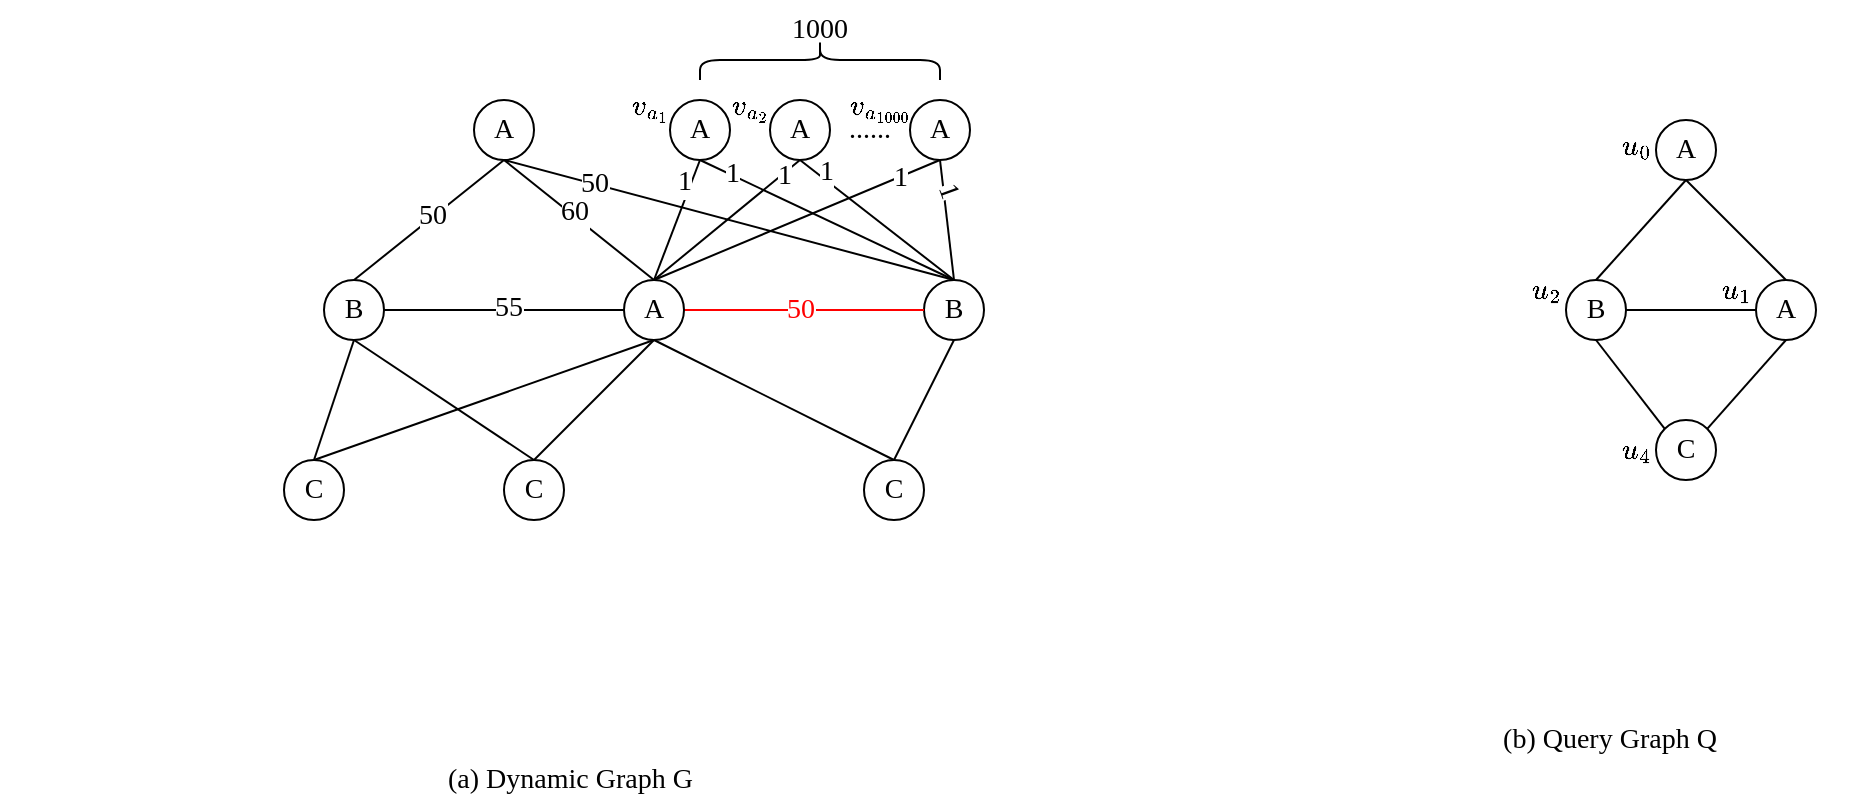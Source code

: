 <mxfile version="22.0.8" type="github">
  <diagram name="第 1 页" id="Gx3ybS0Sp8oPj3K3Cdt6">
    <mxGraphModel dx="1434" dy="830" grid="1" gridSize="10" guides="1" tooltips="1" connect="1" arrows="1" fold="1" page="1" pageScale="1" pageWidth="1169" pageHeight="1654" math="1" shadow="0">
      <root>
        <mxCell id="0" />
        <mxCell id="1" parent="0" />
        <mxCell id="7h3kgbNx5G_SMpX5QsYo-158" style="edgeStyle=none;shape=connector;rounded=0;orthogonalLoop=1;jettySize=auto;html=1;exitX=0.5;exitY=1;exitDx=0;exitDy=0;entryX=0.5;entryY=0;entryDx=0;entryDy=0;labelBackgroundColor=default;strokeColor=default;align=center;verticalAlign=middle;fontFamily=Times New Roman;fontSize=14;fontColor=default;endArrow=none;endFill=0;" edge="1" parent="1" source="7h3kgbNx5G_SMpX5QsYo-160" target="7h3kgbNx5G_SMpX5QsYo-162">
          <mxGeometry relative="1" as="geometry" />
        </mxCell>
        <mxCell id="7h3kgbNx5G_SMpX5QsYo-159" style="edgeStyle=none;shape=connector;rounded=0;orthogonalLoop=1;jettySize=auto;html=1;exitX=0.5;exitY=1;exitDx=0;exitDy=0;entryX=0.5;entryY=0;entryDx=0;entryDy=0;labelBackgroundColor=default;strokeColor=default;align=center;verticalAlign=middle;fontFamily=Times New Roman;fontSize=14;fontColor=default;endArrow=none;endFill=0;" edge="1" parent="1" source="7h3kgbNx5G_SMpX5QsYo-160" target="7h3kgbNx5G_SMpX5QsYo-166">
          <mxGeometry relative="1" as="geometry" />
        </mxCell>
        <mxCell id="7h3kgbNx5G_SMpX5QsYo-160" value="A" style="ellipse;whiteSpace=wrap;html=1;aspect=fixed;fontFamily=Times New Roman;fontSize=14;" vertex="1" parent="1">
          <mxGeometry x="866" y="120" width="30" height="30" as="geometry" />
        </mxCell>
        <mxCell id="7h3kgbNx5G_SMpX5QsYo-161" style="edgeStyle=none;shape=connector;rounded=0;orthogonalLoop=1;jettySize=auto;html=1;exitX=0.5;exitY=1;exitDx=0;exitDy=0;entryX=1;entryY=0;entryDx=0;entryDy=0;labelBackgroundColor=default;strokeColor=default;align=center;verticalAlign=middle;fontFamily=Times New Roman;fontSize=14;fontColor=default;endArrow=none;endFill=0;" edge="1" parent="1" source="7h3kgbNx5G_SMpX5QsYo-162" target="7h3kgbNx5G_SMpX5QsYo-168">
          <mxGeometry relative="1" as="geometry" />
        </mxCell>
        <mxCell id="7h3kgbNx5G_SMpX5QsYo-162" value="A" style="ellipse;whiteSpace=wrap;html=1;aspect=fixed;fontFamily=Times New Roman;fontSize=14;" vertex="1" parent="1">
          <mxGeometry x="916" y="200" width="30" height="30" as="geometry" />
        </mxCell>
        <mxCell id="7h3kgbNx5G_SMpX5QsYo-163" style="edgeStyle=none;shape=connector;rounded=0;orthogonalLoop=1;jettySize=auto;html=1;exitX=1;exitY=0.5;exitDx=0;exitDy=0;entryX=0;entryY=0.5;entryDx=0;entryDy=0;labelBackgroundColor=default;strokeColor=default;align=center;verticalAlign=middle;fontFamily=Times New Roman;fontSize=14;fontColor=default;endArrow=none;endFill=0;" edge="1" parent="1" source="7h3kgbNx5G_SMpX5QsYo-166" target="7h3kgbNx5G_SMpX5QsYo-162">
          <mxGeometry relative="1" as="geometry" />
        </mxCell>
        <mxCell id="7h3kgbNx5G_SMpX5QsYo-164" style="edgeStyle=none;shape=connector;rounded=0;orthogonalLoop=1;jettySize=auto;html=1;exitX=0.5;exitY=1;exitDx=0;exitDy=0;entryX=0;entryY=0;entryDx=0;entryDy=0;labelBackgroundColor=default;strokeColor=default;align=center;verticalAlign=middle;fontFamily=Times New Roman;fontSize=14;fontColor=default;endArrow=none;endFill=0;" edge="1" parent="1" source="7h3kgbNx5G_SMpX5QsYo-166" target="7h3kgbNx5G_SMpX5QsYo-168">
          <mxGeometry relative="1" as="geometry" />
        </mxCell>
        <mxCell id="7h3kgbNx5G_SMpX5QsYo-166" value="B" style="ellipse;whiteSpace=wrap;html=1;aspect=fixed;fontFamily=Times New Roman;fontSize=14;" vertex="1" parent="1">
          <mxGeometry x="821" y="200" width="30" height="30" as="geometry" />
        </mxCell>
        <mxCell id="7h3kgbNx5G_SMpX5QsYo-168" value="C" style="ellipse;whiteSpace=wrap;html=1;aspect=fixed;fontFamily=Times New Roman;fontSize=14;" vertex="1" parent="1">
          <mxGeometry x="866" y="270" width="30" height="30" as="geometry" />
        </mxCell>
        <mxCell id="7h3kgbNx5G_SMpX5QsYo-172" value="$$u_0$$" style="text;html=1;strokeColor=none;fillColor=none;align=center;verticalAlign=middle;whiteSpace=wrap;rounded=0;fontSize=14;fontFamily=Times New Roman;fontColor=default;" vertex="1" parent="1">
          <mxGeometry x="826" y="118" width="60" height="30" as="geometry" />
        </mxCell>
        <mxCell id="7h3kgbNx5G_SMpX5QsYo-173" value="$$u_1$$" style="text;html=1;strokeColor=none;fillColor=none;align=center;verticalAlign=middle;whiteSpace=wrap;rounded=0;fontSize=14;fontFamily=Times New Roman;fontColor=default;" vertex="1" parent="1">
          <mxGeometry x="876" y="190" width="60" height="30" as="geometry" />
        </mxCell>
        <mxCell id="7h3kgbNx5G_SMpX5QsYo-174" value="$$u_2$$" style="text;html=1;strokeColor=none;fillColor=none;align=center;verticalAlign=middle;whiteSpace=wrap;rounded=0;fontSize=14;fontFamily=Times New Roman;fontColor=default;" vertex="1" parent="1">
          <mxGeometry x="781" y="190" width="60" height="30" as="geometry" />
        </mxCell>
        <mxCell id="7h3kgbNx5G_SMpX5QsYo-176" value="$$u_4$$" style="text;html=1;strokeColor=none;fillColor=none;align=center;verticalAlign=middle;whiteSpace=wrap;rounded=0;fontSize=14;fontFamily=Times New Roman;fontColor=default;" vertex="1" parent="1">
          <mxGeometry x="826" y="270" width="60" height="30" as="geometry" />
        </mxCell>
        <mxCell id="7h3kgbNx5G_SMpX5QsYo-178" value="(b) Query Graph Q" style="text;html=1;strokeColor=none;fillColor=none;align=center;verticalAlign=middle;whiteSpace=wrap;rounded=0;fontSize=14;fontFamily=Times New Roman;fontColor=default;" vertex="1" parent="1">
          <mxGeometry x="723" y="420" width="240" height="20" as="geometry" />
        </mxCell>
        <mxCell id="7h3kgbNx5G_SMpX5QsYo-179" style="edgeStyle=none;shape=connector;rounded=0;orthogonalLoop=1;jettySize=auto;html=1;exitX=0.5;exitY=1;exitDx=0;exitDy=0;entryX=0.5;entryY=0;entryDx=0;entryDy=0;labelBackgroundColor=default;strokeColor=default;align=center;verticalAlign=middle;fontFamily=Times New Roman;fontSize=14;fontColor=default;endArrow=none;endFill=0;" edge="1" parent="1" source="7h3kgbNx5G_SMpX5QsYo-185" target="7h3kgbNx5G_SMpX5QsYo-196">
          <mxGeometry relative="1" as="geometry" />
        </mxCell>
        <mxCell id="7h3kgbNx5G_SMpX5QsYo-180" value="50" style="edgeLabel;html=1;align=center;verticalAlign=middle;resizable=0;points=[];fontSize=14;fontFamily=Times New Roman;fontColor=default;" vertex="1" connectable="0" parent="7h3kgbNx5G_SMpX5QsYo-179">
          <mxGeometry x="-0.091" y="-4" relative="1" as="geometry">
            <mxPoint y="4" as="offset" />
          </mxGeometry>
        </mxCell>
        <mxCell id="7h3kgbNx5G_SMpX5QsYo-181" style="edgeStyle=none;shape=connector;rounded=0;orthogonalLoop=1;jettySize=auto;html=1;exitX=0.5;exitY=1;exitDx=0;exitDy=0;entryX=0.5;entryY=0;entryDx=0;entryDy=0;labelBackgroundColor=default;strokeColor=default;align=center;verticalAlign=middle;fontFamily=Times New Roman;fontSize=14;fontColor=default;endArrow=none;endFill=0;" edge="1" parent="1" source="7h3kgbNx5G_SMpX5QsYo-185" target="7h3kgbNx5G_SMpX5QsYo-229">
          <mxGeometry relative="1" as="geometry" />
        </mxCell>
        <mxCell id="7h3kgbNx5G_SMpX5QsYo-182" value="60" style="edgeLabel;html=1;align=center;verticalAlign=middle;resizable=0;points=[];fontSize=14;fontFamily=Times New Roman;fontColor=default;rotation=0;" vertex="1" connectable="0" parent="7h3kgbNx5G_SMpX5QsYo-181">
          <mxGeometry x="-0.1" y="2" relative="1" as="geometry">
            <mxPoint as="offset" />
          </mxGeometry>
        </mxCell>
        <mxCell id="7h3kgbNx5G_SMpX5QsYo-183" style="edgeStyle=none;shape=connector;rounded=0;orthogonalLoop=1;jettySize=auto;html=1;exitX=0.5;exitY=1;exitDx=0;exitDy=0;entryX=0.5;entryY=0;entryDx=0;entryDy=0;labelBackgroundColor=default;strokeColor=default;align=center;verticalAlign=middle;fontFamily=Times New Roman;fontSize=14;fontColor=default;endArrow=none;endFill=0;" edge="1" parent="1" source="7h3kgbNx5G_SMpX5QsYo-185" target="7h3kgbNx5G_SMpX5QsYo-206">
          <mxGeometry relative="1" as="geometry" />
        </mxCell>
        <mxCell id="7h3kgbNx5G_SMpX5QsYo-184" value="50" style="edgeLabel;html=1;align=center;verticalAlign=middle;resizable=0;points=[];fontSize=14;fontFamily=Times New Roman;fontColor=default;" vertex="1" connectable="0" parent="7h3kgbNx5G_SMpX5QsYo-183">
          <mxGeometry x="-0.641" y="1" relative="1" as="geometry">
            <mxPoint x="4" y="2" as="offset" />
          </mxGeometry>
        </mxCell>
        <mxCell id="7h3kgbNx5G_SMpX5QsYo-185" value="A" style="ellipse;whiteSpace=wrap;html=1;aspect=fixed;fontFamily=Times New Roman;fontSize=14;" vertex="1" parent="1">
          <mxGeometry x="275" y="110" width="30" height="30" as="geometry" />
        </mxCell>
        <mxCell id="7h3kgbNx5G_SMpX5QsYo-186" style="edgeStyle=none;shape=connector;rounded=0;orthogonalLoop=1;jettySize=auto;html=1;exitX=1;exitY=0.5;exitDx=0;exitDy=0;entryX=0;entryY=0.5;entryDx=0;entryDy=0;labelBackgroundColor=default;strokeColor=default;align=center;verticalAlign=middle;fontFamily=Times New Roman;fontSize=14;fontColor=default;endArrow=none;endFill=0;" edge="1" parent="1" source="7h3kgbNx5G_SMpX5QsYo-196" target="7h3kgbNx5G_SMpX5QsYo-229">
          <mxGeometry relative="1" as="geometry" />
        </mxCell>
        <mxCell id="7h3kgbNx5G_SMpX5QsYo-187" value="55" style="edgeLabel;html=1;align=center;verticalAlign=middle;resizable=0;points=[];fontSize=14;fontFamily=Times New Roman;fontColor=default;" vertex="1" connectable="0" parent="7h3kgbNx5G_SMpX5QsYo-186">
          <mxGeometry x="0.021" y="1" relative="1" as="geometry">
            <mxPoint as="offset" />
          </mxGeometry>
        </mxCell>
        <mxCell id="7h3kgbNx5G_SMpX5QsYo-320" style="rounded=0;orthogonalLoop=1;jettySize=auto;html=1;exitX=0.5;exitY=1;exitDx=0;exitDy=0;entryX=0.5;entryY=0;entryDx=0;entryDy=0;endArrow=none;endFill=0;" edge="1" parent="1" source="7h3kgbNx5G_SMpX5QsYo-196" target="7h3kgbNx5G_SMpX5QsYo-315">
          <mxGeometry relative="1" as="geometry" />
        </mxCell>
        <mxCell id="7h3kgbNx5G_SMpX5QsYo-325" style="edgeStyle=none;shape=connector;rounded=0;orthogonalLoop=1;jettySize=auto;html=1;exitX=0.5;exitY=1;exitDx=0;exitDy=0;entryX=0.5;entryY=0;entryDx=0;entryDy=0;labelBackgroundColor=default;strokeColor=default;align=center;verticalAlign=middle;fontFamily=Helvetica;fontSize=11;fontColor=default;endArrow=none;endFill=0;" edge="1" parent="1" source="7h3kgbNx5G_SMpX5QsYo-196" target="7h3kgbNx5G_SMpX5QsYo-323">
          <mxGeometry relative="1" as="geometry" />
        </mxCell>
        <mxCell id="7h3kgbNx5G_SMpX5QsYo-196" value="B" style="ellipse;whiteSpace=wrap;html=1;aspect=fixed;fontFamily=Times New Roman;fontSize=14;" vertex="1" parent="1">
          <mxGeometry x="200" y="200" width="30" height="30" as="geometry" />
        </mxCell>
        <mxCell id="7h3kgbNx5G_SMpX5QsYo-329" style="edgeStyle=none;shape=connector;rounded=0;orthogonalLoop=1;jettySize=auto;html=1;exitX=0.5;exitY=1;exitDx=0;exitDy=0;entryX=0.5;entryY=0;entryDx=0;entryDy=0;labelBackgroundColor=default;strokeColor=default;align=center;verticalAlign=middle;fontFamily=Helvetica;fontSize=11;fontColor=default;endArrow=none;endFill=0;" edge="1" parent="1" source="7h3kgbNx5G_SMpX5QsYo-206" target="7h3kgbNx5G_SMpX5QsYo-327">
          <mxGeometry relative="1" as="geometry" />
        </mxCell>
        <mxCell id="7h3kgbNx5G_SMpX5QsYo-206" value="B" style="ellipse;whiteSpace=wrap;html=1;aspect=fixed;fontFamily=Times New Roman;fontSize=14;" vertex="1" parent="1">
          <mxGeometry x="500" y="200" width="30" height="30" as="geometry" />
        </mxCell>
        <mxCell id="7h3kgbNx5G_SMpX5QsYo-216" style="edgeStyle=none;shape=connector;rounded=0;orthogonalLoop=1;jettySize=auto;html=1;exitX=1;exitY=0.5;exitDx=0;exitDy=0;labelBackgroundColor=default;strokeColor=#FF0000;align=center;verticalAlign=middle;fontFamily=Times New Roman;fontSize=14;fontColor=default;endArrow=none;endFill=0;" edge="1" parent="1" source="7h3kgbNx5G_SMpX5QsYo-229" target="7h3kgbNx5G_SMpX5QsYo-206">
          <mxGeometry relative="1" as="geometry" />
        </mxCell>
        <mxCell id="7h3kgbNx5G_SMpX5QsYo-217" value="50" style="edgeLabel;html=1;align=center;verticalAlign=middle;resizable=0;points=[];fontSize=14;fontFamily=Times New Roman;fontColor=#ff0000;" vertex="1" connectable="0" parent="7h3kgbNx5G_SMpX5QsYo-216">
          <mxGeometry x="-0.058" y="-2" relative="1" as="geometry">
            <mxPoint x="1" y="-2" as="offset" />
          </mxGeometry>
        </mxCell>
        <mxCell id="7h3kgbNx5G_SMpX5QsYo-321" style="shape=connector;rounded=0;orthogonalLoop=1;jettySize=auto;html=1;exitX=0.5;exitY=1;exitDx=0;exitDy=0;entryX=0.5;entryY=0;entryDx=0;entryDy=0;labelBackgroundColor=default;strokeColor=default;align=center;verticalAlign=middle;fontFamily=Helvetica;fontSize=11;fontColor=default;endArrow=none;endFill=0;" edge="1" parent="1" source="7h3kgbNx5G_SMpX5QsYo-229" target="7h3kgbNx5G_SMpX5QsYo-315">
          <mxGeometry relative="1" as="geometry" />
        </mxCell>
        <mxCell id="7h3kgbNx5G_SMpX5QsYo-326" style="edgeStyle=none;shape=connector;rounded=0;orthogonalLoop=1;jettySize=auto;html=1;exitX=0.5;exitY=1;exitDx=0;exitDy=0;entryX=0.5;entryY=0;entryDx=0;entryDy=0;labelBackgroundColor=default;strokeColor=default;align=center;verticalAlign=middle;fontFamily=Helvetica;fontSize=11;fontColor=default;endArrow=none;endFill=0;" edge="1" parent="1" source="7h3kgbNx5G_SMpX5QsYo-229" target="7h3kgbNx5G_SMpX5QsYo-323">
          <mxGeometry relative="1" as="geometry" />
        </mxCell>
        <mxCell id="7h3kgbNx5G_SMpX5QsYo-328" style="edgeStyle=none;shape=connector;rounded=0;orthogonalLoop=1;jettySize=auto;html=1;exitX=0.5;exitY=1;exitDx=0;exitDy=0;entryX=0.5;entryY=0;entryDx=0;entryDy=0;labelBackgroundColor=default;strokeColor=default;align=center;verticalAlign=middle;fontFamily=Helvetica;fontSize=11;fontColor=default;endArrow=none;endFill=0;" edge="1" parent="1" source="7h3kgbNx5G_SMpX5QsYo-229" target="7h3kgbNx5G_SMpX5QsYo-327">
          <mxGeometry relative="1" as="geometry" />
        </mxCell>
        <mxCell id="7h3kgbNx5G_SMpX5QsYo-229" value="A" style="ellipse;whiteSpace=wrap;html=1;aspect=fixed;fontFamily=Times New Roman;fontSize=14;" vertex="1" parent="1">
          <mxGeometry x="350" y="200" width="30" height="30" as="geometry" />
        </mxCell>
        <mxCell id="7h3kgbNx5G_SMpX5QsYo-245" style="edgeStyle=none;shape=connector;rounded=0;orthogonalLoop=1;jettySize=auto;html=1;exitX=0.25;exitY=1;exitDx=0;exitDy=0;labelBackgroundColor=default;strokeColor=default;align=center;verticalAlign=middle;fontFamily=Times New Roman;fontSize=14;fontColor=default;endArrow=none;endFill=0;" edge="1" parent="1">
          <mxGeometry relative="1" as="geometry">
            <mxPoint x="39" y="310" as="sourcePoint" />
            <mxPoint x="39" y="310" as="targetPoint" />
          </mxGeometry>
        </mxCell>
        <mxCell id="7h3kgbNx5G_SMpX5QsYo-246" value="(a) Dynamic Graph G&amp;nbsp;" style="text;html=1;strokeColor=none;fillColor=none;align=center;verticalAlign=middle;whiteSpace=wrap;rounded=0;fontSize=14;fontFamily=Times New Roman;fontColor=default;" vertex="1" parent="1">
          <mxGeometry x="190" y="440" width="270" height="20" as="geometry" />
        </mxCell>
        <mxCell id="7h3kgbNx5G_SMpX5QsYo-265" style="edgeStyle=none;shape=connector;rounded=0;orthogonalLoop=1;jettySize=auto;html=1;exitX=0.5;exitY=1;exitDx=0;exitDy=0;entryX=0.5;entryY=0;entryDx=0;entryDy=0;labelBackgroundColor=default;strokeColor=default;align=center;verticalAlign=middle;fontFamily=Times New Roman;fontSize=14;fontColor=default;endArrow=none;endFill=0;" edge="1" parent="1" source="7h3kgbNx5G_SMpX5QsYo-269" target="7h3kgbNx5G_SMpX5QsYo-229">
          <mxGeometry relative="1" as="geometry" />
        </mxCell>
        <mxCell id="7h3kgbNx5G_SMpX5QsYo-266" value="1" style="edgeLabel;html=1;align=center;verticalAlign=middle;resizable=0;points=[];fontSize=14;fontFamily=Times New Roman;fontColor=default;" vertex="1" connectable="0" parent="7h3kgbNx5G_SMpX5QsYo-265">
          <mxGeometry x="-0.505" y="1" relative="1" as="geometry">
            <mxPoint x="-3" y="-5" as="offset" />
          </mxGeometry>
        </mxCell>
        <mxCell id="7h3kgbNx5G_SMpX5QsYo-267" style="edgeStyle=none;shape=connector;rounded=0;orthogonalLoop=1;jettySize=auto;html=1;exitX=0.5;exitY=1;exitDx=0;exitDy=0;entryX=0.5;entryY=0;entryDx=0;entryDy=0;labelBackgroundColor=default;strokeColor=default;align=center;verticalAlign=middle;fontFamily=Times New Roman;fontSize=14;fontColor=default;endArrow=none;endFill=0;" edge="1" parent="1" source="7h3kgbNx5G_SMpX5QsYo-269" target="7h3kgbNx5G_SMpX5QsYo-206">
          <mxGeometry relative="1" as="geometry" />
        </mxCell>
        <mxCell id="7h3kgbNx5G_SMpX5QsYo-268" value="1" style="edgeLabel;html=1;align=center;verticalAlign=middle;resizable=0;points=[];fontSize=14;fontFamily=Times New Roman;fontColor=default;" vertex="1" connectable="0" parent="7h3kgbNx5G_SMpX5QsYo-267">
          <mxGeometry x="-0.755" y="1" relative="1" as="geometry">
            <mxPoint as="offset" />
          </mxGeometry>
        </mxCell>
        <mxCell id="7h3kgbNx5G_SMpX5QsYo-269" value="A" style="ellipse;whiteSpace=wrap;html=1;aspect=fixed;fontFamily=Times New Roman;fontSize=14;" vertex="1" parent="1">
          <mxGeometry x="373" y="110" width="30" height="30" as="geometry" />
        </mxCell>
        <mxCell id="7h3kgbNx5G_SMpX5QsYo-270" style="edgeStyle=none;shape=connector;rounded=0;orthogonalLoop=1;jettySize=auto;html=1;exitX=0.5;exitY=1;exitDx=0;exitDy=0;entryX=0.5;entryY=0;entryDx=0;entryDy=0;labelBackgroundColor=default;strokeColor=default;align=center;verticalAlign=middle;fontFamily=Times New Roman;fontSize=14;fontColor=default;endArrow=none;endFill=0;" edge="1" parent="1" source="7h3kgbNx5G_SMpX5QsYo-274" target="7h3kgbNx5G_SMpX5QsYo-229">
          <mxGeometry relative="1" as="geometry" />
        </mxCell>
        <mxCell id="7h3kgbNx5G_SMpX5QsYo-271" value="1" style="edgeLabel;html=1;align=center;verticalAlign=middle;resizable=0;points=[];fontSize=14;fontFamily=Times New Roman;fontColor=default;" vertex="1" connectable="0" parent="7h3kgbNx5G_SMpX5QsYo-270">
          <mxGeometry x="-0.284" y="-1" relative="1" as="geometry">
            <mxPoint x="19" y="-13" as="offset" />
          </mxGeometry>
        </mxCell>
        <mxCell id="7h3kgbNx5G_SMpX5QsYo-272" style="edgeStyle=none;shape=connector;rounded=0;orthogonalLoop=1;jettySize=auto;html=1;exitX=0.5;exitY=1;exitDx=0;exitDy=0;entryX=0.5;entryY=0;entryDx=0;entryDy=0;labelBackgroundColor=default;strokeColor=default;align=center;verticalAlign=middle;fontFamily=Times New Roman;fontSize=14;fontColor=default;endArrow=none;endFill=0;" edge="1" parent="1" source="7h3kgbNx5G_SMpX5QsYo-274" target="7h3kgbNx5G_SMpX5QsYo-206">
          <mxGeometry relative="1" as="geometry" />
        </mxCell>
        <mxCell id="7h3kgbNx5G_SMpX5QsYo-273" value="1" style="edgeLabel;html=1;align=center;verticalAlign=middle;resizable=0;points=[];fontSize=14;fontFamily=Times New Roman;fontColor=default;" vertex="1" connectable="0" parent="7h3kgbNx5G_SMpX5QsYo-272">
          <mxGeometry x="-0.718" y="2" relative="1" as="geometry">
            <mxPoint y="-1" as="offset" />
          </mxGeometry>
        </mxCell>
        <mxCell id="7h3kgbNx5G_SMpX5QsYo-274" value="A" style="ellipse;whiteSpace=wrap;html=1;aspect=fixed;fontFamily=Times New Roman;fontSize=14;" vertex="1" parent="1">
          <mxGeometry x="423" y="110" width="30" height="30" as="geometry" />
        </mxCell>
        <mxCell id="7h3kgbNx5G_SMpX5QsYo-275" style="edgeStyle=none;shape=connector;rounded=0;orthogonalLoop=1;jettySize=auto;html=1;exitX=0.5;exitY=1;exitDx=0;exitDy=0;entryX=0.5;entryY=0;entryDx=0;entryDy=0;labelBackgroundColor=default;strokeColor=default;align=center;verticalAlign=middle;fontFamily=Times New Roman;fontSize=14;fontColor=default;endArrow=none;endFill=0;" edge="1" parent="1" source="7h3kgbNx5G_SMpX5QsYo-279" target="7h3kgbNx5G_SMpX5QsYo-229">
          <mxGeometry relative="1" as="geometry" />
        </mxCell>
        <mxCell id="7h3kgbNx5G_SMpX5QsYo-276" value="1" style="edgeLabel;html=1;align=center;verticalAlign=middle;resizable=0;points=[];fontSize=14;fontFamily=Times New Roman;fontColor=default;" vertex="1" connectable="0" parent="7h3kgbNx5G_SMpX5QsYo-275">
          <mxGeometry x="-0.719" relative="1" as="geometry">
            <mxPoint as="offset" />
          </mxGeometry>
        </mxCell>
        <mxCell id="7h3kgbNx5G_SMpX5QsYo-277" style="edgeStyle=none;shape=connector;rounded=0;orthogonalLoop=1;jettySize=auto;html=1;exitX=0.5;exitY=1;exitDx=0;exitDy=0;entryX=0.5;entryY=0;entryDx=0;entryDy=0;labelBackgroundColor=default;strokeColor=default;align=center;verticalAlign=middle;fontFamily=Times New Roman;fontSize=14;fontColor=default;endArrow=none;endFill=0;" edge="1" parent="1" source="7h3kgbNx5G_SMpX5QsYo-279" target="7h3kgbNx5G_SMpX5QsYo-206">
          <mxGeometry relative="1" as="geometry" />
        </mxCell>
        <mxCell id="7h3kgbNx5G_SMpX5QsYo-278" value="1" style="edgeLabel;html=1;align=center;verticalAlign=middle;resizable=0;points=[];fontSize=14;fontFamily=Times New Roman;fontColor=default;rotation=70;" vertex="1" connectable="0" parent="7h3kgbNx5G_SMpX5QsYo-277">
          <mxGeometry x="-0.242" y="4" relative="1" as="geometry">
            <mxPoint x="-2" y="-7" as="offset" />
          </mxGeometry>
        </mxCell>
        <mxCell id="7h3kgbNx5G_SMpX5QsYo-279" value="A" style="ellipse;whiteSpace=wrap;html=1;aspect=fixed;fontFamily=Times New Roman;fontSize=14;" vertex="1" parent="1">
          <mxGeometry x="493" y="110" width="30" height="30" as="geometry" />
        </mxCell>
        <mxCell id="7h3kgbNx5G_SMpX5QsYo-280" value="......" style="text;html=1;strokeColor=none;fillColor=none;align=center;verticalAlign=middle;whiteSpace=wrap;rounded=0;fontSize=14;fontFamily=Times New Roman;fontColor=default;" vertex="1" parent="1">
          <mxGeometry x="443" y="110" width="60" height="30" as="geometry" />
        </mxCell>
        <mxCell id="7h3kgbNx5G_SMpX5QsYo-281" value="" style="shape=curlyBracket;whiteSpace=wrap;html=1;rounded=1;labelPosition=left;verticalLabelPosition=middle;align=right;verticalAlign=middle;fontFamily=Times New Roman;fontSize=14;fontColor=default;rotation=90;size=0.5;" vertex="1" parent="1">
          <mxGeometry x="438" y="30" width="20" height="120" as="geometry" />
        </mxCell>
        <mxCell id="7h3kgbNx5G_SMpX5QsYo-282" value="1000" style="text;html=1;strokeColor=none;fillColor=none;align=center;verticalAlign=middle;whiteSpace=wrap;rounded=0;fontSize=14;fontFamily=Times New Roman;fontColor=default;" vertex="1" parent="1">
          <mxGeometry x="418" y="60" width="60" height="30" as="geometry" />
        </mxCell>
        <mxCell id="7h3kgbNx5G_SMpX5QsYo-284" value="&lt;br style=&quot;font-size: 14px;&quot;&gt;$$v_{a_1}$$" style="text;html=1;strokeColor=none;fillColor=none;align=center;verticalAlign=middle;whiteSpace=wrap;rounded=0;fontSize=14;fontFamily=Times New Roman;fontColor=default;" vertex="1" parent="1">
          <mxGeometry x="333" y="90" width="60" height="30" as="geometry" />
        </mxCell>
        <mxCell id="7h3kgbNx5G_SMpX5QsYo-285" style="edgeStyle=none;shape=connector;rounded=0;orthogonalLoop=1;jettySize=auto;html=1;exitX=0.5;exitY=1;exitDx=0;exitDy=0;labelBackgroundColor=default;strokeColor=default;align=center;verticalAlign=middle;fontFamily=Times New Roman;fontSize=14;fontColor=default;endArrow=none;endFill=0;" edge="1" parent="1" source="7h3kgbNx5G_SMpX5QsYo-284" target="7h3kgbNx5G_SMpX5QsYo-284">
          <mxGeometry relative="1" as="geometry" />
        </mxCell>
        <mxCell id="7h3kgbNx5G_SMpX5QsYo-286" value="&lt;br style=&quot;font-size: 14px;&quot;&gt;$$v_{a_2}$$" style="text;html=1;strokeColor=none;fillColor=none;align=center;verticalAlign=middle;whiteSpace=wrap;rounded=0;fontSize=14;fontFamily=Times New Roman;fontColor=default;" vertex="1" parent="1">
          <mxGeometry x="383" y="90" width="60" height="30" as="geometry" />
        </mxCell>
        <mxCell id="7h3kgbNx5G_SMpX5QsYo-287" value="&lt;br style=&quot;font-size: 14px;&quot;&gt;$$v_{a_{1000}}$$" style="text;html=1;strokeColor=none;fillColor=none;align=center;verticalAlign=middle;whiteSpace=wrap;rounded=0;fontSize=14;fontFamily=Times New Roman;fontColor=default;" vertex="1" parent="1">
          <mxGeometry x="448" y="90" width="60" height="30" as="geometry" />
        </mxCell>
        <mxCell id="7h3kgbNx5G_SMpX5QsYo-315" value="C" style="ellipse;whiteSpace=wrap;html=1;aspect=fixed;fontFamily=Times New Roman;fontSize=14;" vertex="1" parent="1">
          <mxGeometry x="180" y="290" width="30" height="30" as="geometry" />
        </mxCell>
        <mxCell id="7h3kgbNx5G_SMpX5QsYo-323" value="C" style="ellipse;whiteSpace=wrap;html=1;aspect=fixed;fontFamily=Times New Roman;fontSize=14;" vertex="1" parent="1">
          <mxGeometry x="290" y="290" width="30" height="30" as="geometry" />
        </mxCell>
        <mxCell id="7h3kgbNx5G_SMpX5QsYo-327" value="C" style="ellipse;whiteSpace=wrap;html=1;aspect=fixed;fontFamily=Times New Roman;fontSize=14;" vertex="1" parent="1">
          <mxGeometry x="470" y="290" width="30" height="30" as="geometry" />
        </mxCell>
      </root>
    </mxGraphModel>
  </diagram>
</mxfile>
